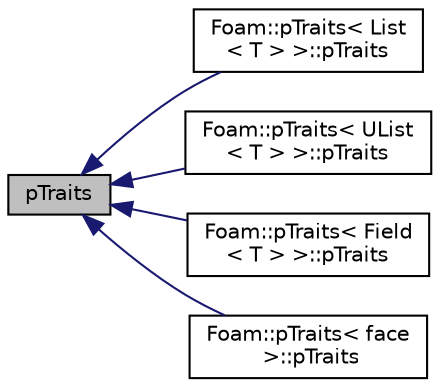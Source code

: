 digraph "pTraits"
{
  bgcolor="transparent";
  edge [fontname="Helvetica",fontsize="10",labelfontname="Helvetica",labelfontsize="10"];
  node [fontname="Helvetica",fontsize="10",shape=record];
  rankdir="LR";
  Node1 [label="pTraits",height=0.2,width=0.4,color="black", fillcolor="grey75", style="filled" fontcolor="black"];
  Node1 -> Node2 [dir="back",color="midnightblue",fontsize="10",style="solid",fontname="Helvetica"];
  Node2 [label="Foam::pTraits\< List\l\< T \> \>::pTraits",height=0.2,width=0.4,color="black",URL="$classFoam_1_1pTraits_3_01List_3_01T_01_4_01_4.html#aa8904cfa6227c5907a09817e0954565c"];
  Node1 -> Node3 [dir="back",color="midnightblue",fontsize="10",style="solid",fontname="Helvetica"];
  Node3 [label="Foam::pTraits\< UList\l\< T \> \>::pTraits",height=0.2,width=0.4,color="black",URL="$classFoam_1_1pTraits_3_01UList_3_01T_01_4_01_4.html#aa8904cfa6227c5907a09817e0954565c"];
  Node1 -> Node4 [dir="back",color="midnightblue",fontsize="10",style="solid",fontname="Helvetica"];
  Node4 [label="Foam::pTraits\< Field\l\< T \> \>::pTraits",height=0.2,width=0.4,color="black",URL="$classFoam_1_1pTraits_3_01Field_3_01T_01_4_01_4.html#aa8904cfa6227c5907a09817e0954565c"];
  Node1 -> Node5 [dir="back",color="midnightblue",fontsize="10",style="solid",fontname="Helvetica"];
  Node5 [label="Foam::pTraits\< face\l \>::pTraits",height=0.2,width=0.4,color="black",URL="$classFoam_1_1pTraits_3_01face_01_4.html#aa8904cfa6227c5907a09817e0954565c"];
}
